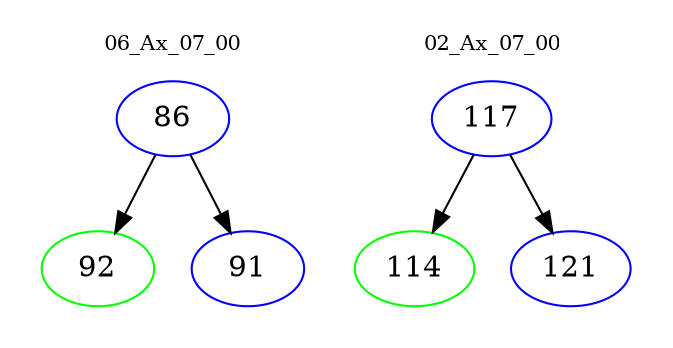 digraph{
subgraph cluster_0 {
color = white
label = "06_Ax_07_00";
fontsize=10;
T0_86 [label="86", color="blue"]
T0_86 -> T0_92 [color="black"]
T0_92 [label="92", color="green"]
T0_86 -> T0_91 [color="black"]
T0_91 [label="91", color="blue"]
}
subgraph cluster_1 {
color = white
label = "02_Ax_07_00";
fontsize=10;
T1_117 [label="117", color="blue"]
T1_117 -> T1_114 [color="black"]
T1_114 [label="114", color="green"]
T1_117 -> T1_121 [color="black"]
T1_121 [label="121", color="blue"]
}
}
